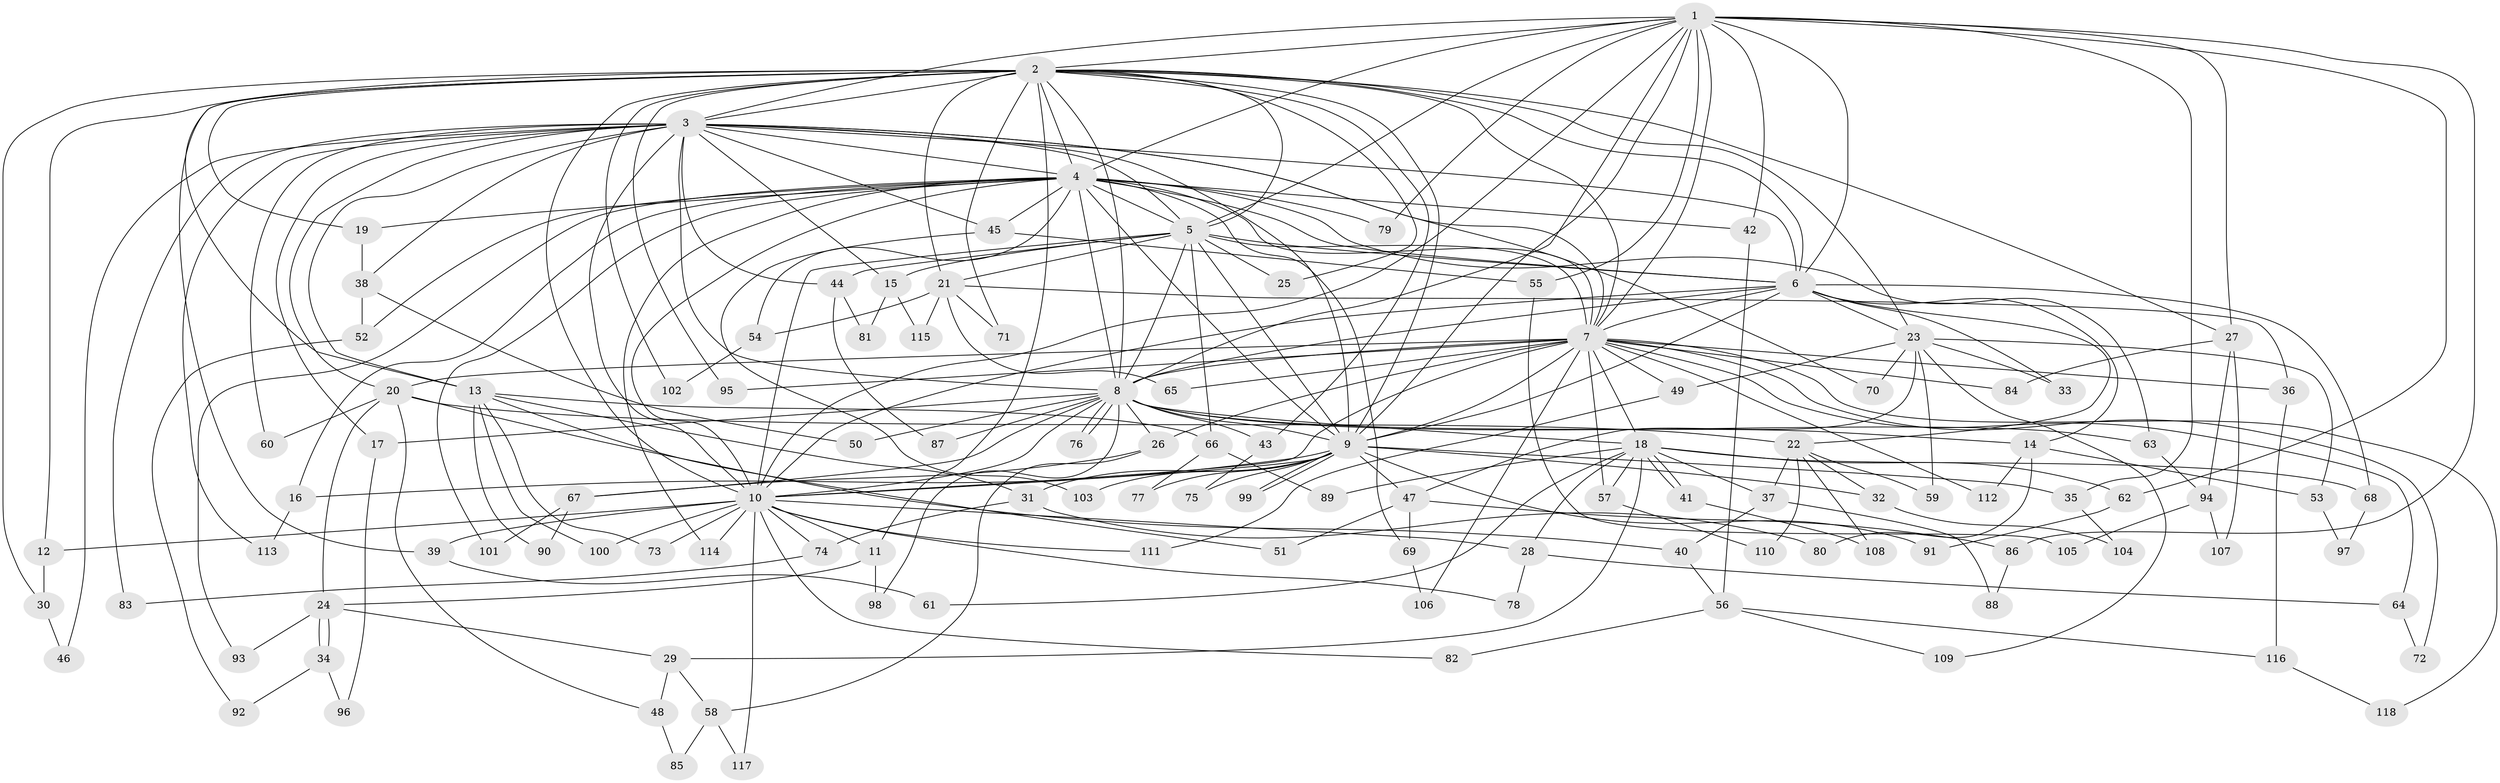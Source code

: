 // coarse degree distribution, {15: 0.011111111111111112, 22: 0.022222222222222223, 25: 0.011111111111111112, 20: 0.011111111111111112, 13: 0.022222222222222223, 21: 0.011111111111111112, 17: 0.022222222222222223, 3: 0.26666666666666666, 10: 0.011111111111111112, 5: 0.022222222222222223, 4: 0.1, 7: 0.022222222222222223, 8: 0.022222222222222223, 9: 0.011111111111111112, 2: 0.4222222222222222, 6: 0.011111111111111112}
// Generated by graph-tools (version 1.1) at 2025/51/02/27/25 19:51:50]
// undirected, 118 vertices, 261 edges
graph export_dot {
graph [start="1"]
  node [color=gray90,style=filled];
  1;
  2;
  3;
  4;
  5;
  6;
  7;
  8;
  9;
  10;
  11;
  12;
  13;
  14;
  15;
  16;
  17;
  18;
  19;
  20;
  21;
  22;
  23;
  24;
  25;
  26;
  27;
  28;
  29;
  30;
  31;
  32;
  33;
  34;
  35;
  36;
  37;
  38;
  39;
  40;
  41;
  42;
  43;
  44;
  45;
  46;
  47;
  48;
  49;
  50;
  51;
  52;
  53;
  54;
  55;
  56;
  57;
  58;
  59;
  60;
  61;
  62;
  63;
  64;
  65;
  66;
  67;
  68;
  69;
  70;
  71;
  72;
  73;
  74;
  75;
  76;
  77;
  78;
  79;
  80;
  81;
  82;
  83;
  84;
  85;
  86;
  87;
  88;
  89;
  90;
  91;
  92;
  93;
  94;
  95;
  96;
  97;
  98;
  99;
  100;
  101;
  102;
  103;
  104;
  105;
  106;
  107;
  108;
  109;
  110;
  111;
  112;
  113;
  114;
  115;
  116;
  117;
  118;
  1 -- 2;
  1 -- 3;
  1 -- 4;
  1 -- 5;
  1 -- 6;
  1 -- 7;
  1 -- 8;
  1 -- 9;
  1 -- 10;
  1 -- 27;
  1 -- 35;
  1 -- 42;
  1 -- 55;
  1 -- 62;
  1 -- 79;
  1 -- 86;
  2 -- 3;
  2 -- 4;
  2 -- 5;
  2 -- 6;
  2 -- 7;
  2 -- 8;
  2 -- 9;
  2 -- 10;
  2 -- 11;
  2 -- 12;
  2 -- 13;
  2 -- 19;
  2 -- 21;
  2 -- 23;
  2 -- 25;
  2 -- 27;
  2 -- 30;
  2 -- 39;
  2 -- 43;
  2 -- 71;
  2 -- 95;
  2 -- 102;
  3 -- 4;
  3 -- 5;
  3 -- 6;
  3 -- 7;
  3 -- 8;
  3 -- 9;
  3 -- 10;
  3 -- 13;
  3 -- 15;
  3 -- 17;
  3 -- 20;
  3 -- 38;
  3 -- 44;
  3 -- 45;
  3 -- 46;
  3 -- 60;
  3 -- 70;
  3 -- 83;
  3 -- 113;
  4 -- 5;
  4 -- 6;
  4 -- 7;
  4 -- 8;
  4 -- 9;
  4 -- 10;
  4 -- 16;
  4 -- 19;
  4 -- 42;
  4 -- 45;
  4 -- 52;
  4 -- 54;
  4 -- 63;
  4 -- 69;
  4 -- 79;
  4 -- 93;
  4 -- 101;
  4 -- 114;
  5 -- 6;
  5 -- 7;
  5 -- 8;
  5 -- 9;
  5 -- 10;
  5 -- 15;
  5 -- 21;
  5 -- 25;
  5 -- 44;
  5 -- 66;
  6 -- 7;
  6 -- 8;
  6 -- 9;
  6 -- 10;
  6 -- 14;
  6 -- 22;
  6 -- 23;
  6 -- 33;
  6 -- 68;
  7 -- 8;
  7 -- 9;
  7 -- 10;
  7 -- 18;
  7 -- 20;
  7 -- 26;
  7 -- 36;
  7 -- 49;
  7 -- 57;
  7 -- 64;
  7 -- 65;
  7 -- 72;
  7 -- 84;
  7 -- 95;
  7 -- 106;
  7 -- 112;
  7 -- 118;
  8 -- 9;
  8 -- 10;
  8 -- 14;
  8 -- 17;
  8 -- 18;
  8 -- 26;
  8 -- 43;
  8 -- 50;
  8 -- 63;
  8 -- 67;
  8 -- 76;
  8 -- 76;
  8 -- 87;
  8 -- 98;
  9 -- 10;
  9 -- 16;
  9 -- 31;
  9 -- 32;
  9 -- 35;
  9 -- 47;
  9 -- 75;
  9 -- 77;
  9 -- 91;
  9 -- 99;
  9 -- 99;
  9 -- 103;
  10 -- 11;
  10 -- 12;
  10 -- 28;
  10 -- 39;
  10 -- 73;
  10 -- 74;
  10 -- 78;
  10 -- 82;
  10 -- 100;
  10 -- 111;
  10 -- 114;
  10 -- 117;
  11 -- 24;
  11 -- 98;
  12 -- 30;
  13 -- 31;
  13 -- 51;
  13 -- 66;
  13 -- 73;
  13 -- 90;
  13 -- 100;
  14 -- 53;
  14 -- 80;
  14 -- 112;
  15 -- 81;
  15 -- 115;
  16 -- 113;
  17 -- 96;
  18 -- 28;
  18 -- 29;
  18 -- 37;
  18 -- 41;
  18 -- 41;
  18 -- 57;
  18 -- 61;
  18 -- 62;
  18 -- 68;
  18 -- 89;
  19 -- 38;
  20 -- 22;
  20 -- 24;
  20 -- 40;
  20 -- 48;
  20 -- 60;
  21 -- 36;
  21 -- 54;
  21 -- 65;
  21 -- 71;
  21 -- 115;
  22 -- 32;
  22 -- 37;
  22 -- 59;
  22 -- 108;
  22 -- 110;
  23 -- 33;
  23 -- 47;
  23 -- 49;
  23 -- 53;
  23 -- 59;
  23 -- 70;
  23 -- 109;
  24 -- 29;
  24 -- 34;
  24 -- 34;
  24 -- 93;
  26 -- 58;
  26 -- 67;
  27 -- 84;
  27 -- 94;
  27 -- 107;
  28 -- 64;
  28 -- 78;
  29 -- 48;
  29 -- 58;
  30 -- 46;
  31 -- 74;
  31 -- 80;
  32 -- 104;
  34 -- 92;
  34 -- 96;
  35 -- 104;
  36 -- 116;
  37 -- 40;
  37 -- 88;
  38 -- 50;
  38 -- 52;
  39 -- 61;
  40 -- 56;
  41 -- 108;
  42 -- 56;
  43 -- 75;
  44 -- 81;
  44 -- 87;
  45 -- 55;
  45 -- 103;
  47 -- 51;
  47 -- 69;
  47 -- 86;
  48 -- 85;
  49 -- 111;
  52 -- 92;
  53 -- 97;
  54 -- 102;
  55 -- 105;
  56 -- 82;
  56 -- 109;
  56 -- 116;
  57 -- 110;
  58 -- 85;
  58 -- 117;
  62 -- 91;
  63 -- 94;
  64 -- 72;
  66 -- 77;
  66 -- 89;
  67 -- 90;
  67 -- 101;
  68 -- 97;
  69 -- 106;
  74 -- 83;
  86 -- 88;
  94 -- 105;
  94 -- 107;
  116 -- 118;
}
